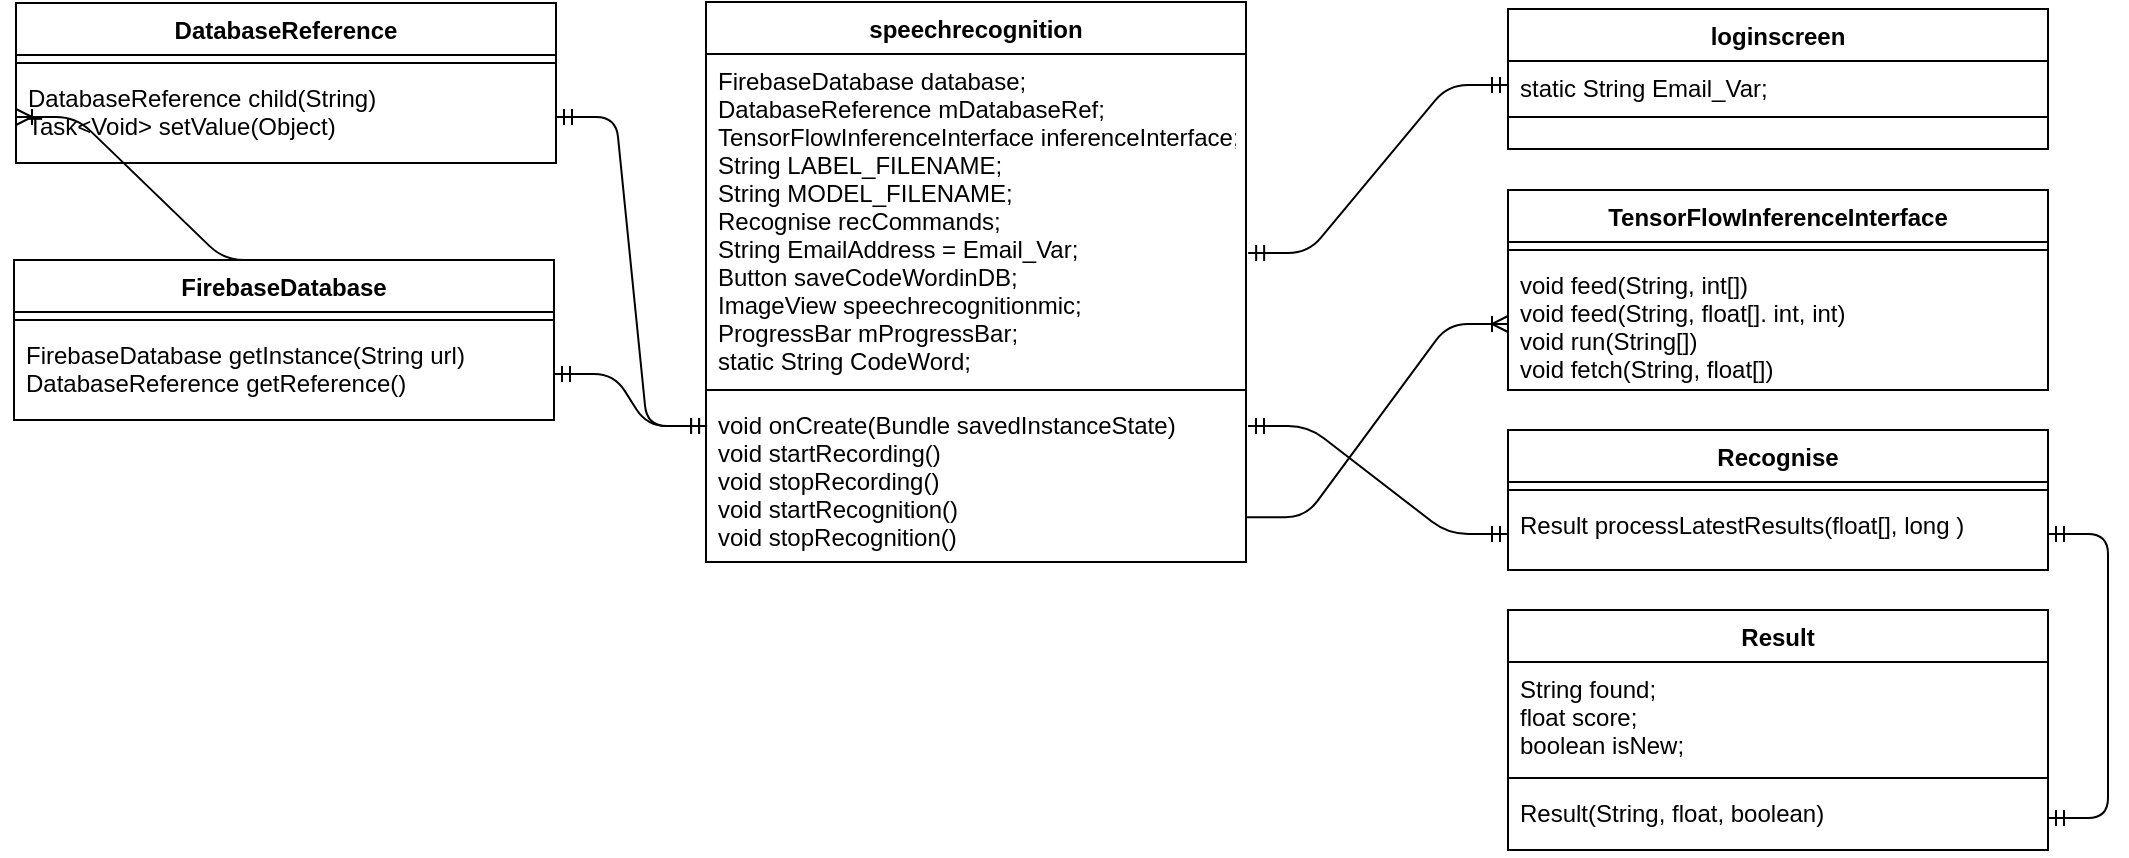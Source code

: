 <mxfile version="10.6.1" type="github"><diagram id="nFE7PELeraREN96mmkqW" name="Page-1"><mxGraphModel dx="1837" dy="582" grid="1" gridSize="10" guides="1" tooltips="1" connect="1" arrows="1" fold="1" page="1" pageScale="1" pageWidth="827" pageHeight="1169" math="0" shadow="0"><root><mxCell id="0"/><mxCell id="1" parent="0"/><mxCell id="w-bZMf6kcNZ6vp8Qcfx1-1" value="speechrecognition" style="swimlane;fontStyle=1;align=center;verticalAlign=top;childLayout=stackLayout;horizontal=1;startSize=26;horizontalStack=0;resizeParent=1;resizeParentMax=0;resizeLast=0;collapsible=1;marginBottom=0;" parent="1" vertex="1"><mxGeometry x="-81" y="60" width="270" height="280" as="geometry"/></mxCell><mxCell id="w-bZMf6kcNZ6vp8Qcfx1-2" value="FirebaseDatabase database;&#10;DatabaseReference mDatabaseRef;&#10;TensorFlowInferenceInterface inferenceInterface;&#10;String LABEL_FILENAME;&#10;String MODEL_FILENAME;&#10;Recognise recCommands;&#10;String EmailAddress = Email_Var;&#10;Button saveCodeWordinDB;&#10;ImageView speechrecognitionmic;&#10;ProgressBar mProgressBar;&#10;static String CodeWord;&#10;" style="text;strokeColor=none;fillColor=none;align=left;verticalAlign=top;spacingLeft=4;spacingRight=4;overflow=hidden;rotatable=0;points=[[0,0.5],[1,0.5]];portConstraint=eastwest;" parent="w-bZMf6kcNZ6vp8Qcfx1-1" vertex="1"><mxGeometry y="26" width="270" height="164" as="geometry"/></mxCell><mxCell id="w-bZMf6kcNZ6vp8Qcfx1-3" value="" style="line;strokeWidth=1;fillColor=none;align=left;verticalAlign=middle;spacingTop=-1;spacingLeft=3;spacingRight=3;rotatable=0;labelPosition=right;points=[];portConstraint=eastwest;" parent="w-bZMf6kcNZ6vp8Qcfx1-1" vertex="1"><mxGeometry y="190" width="270" height="8" as="geometry"/></mxCell><mxCell id="w-bZMf6kcNZ6vp8Qcfx1-4" value="void onCreate(Bundle savedInstanceState)&#10;void startRecording()&#10;void stopRecording()&#10;void startRecognition()&#10;void stopRecognition()&#10;&#10;" style="text;strokeColor=none;fillColor=none;align=left;verticalAlign=top;spacingLeft=4;spacingRight=4;overflow=hidden;rotatable=0;points=[[0,0.5],[1,0.5]];portConstraint=eastwest;" parent="w-bZMf6kcNZ6vp8Qcfx1-1" vertex="1"><mxGeometry y="198" width="270" height="82" as="geometry"/></mxCell><mxCell id="w-bZMf6kcNZ6vp8Qcfx1-8" value="loginscreen" style="swimlane;fontStyle=1;align=center;verticalAlign=top;childLayout=stackLayout;horizontal=1;startSize=26;horizontalStack=0;resizeParent=1;resizeParentMax=0;resizeLast=0;collapsible=1;marginBottom=0;" parent="1" vertex="1"><mxGeometry x="320" y="63.5" width="270" height="70" as="geometry"/></mxCell><mxCell id="w-bZMf6kcNZ6vp8Qcfx1-9" value="static String Email_Var;" style="text;strokeColor=none;fillColor=none;align=left;verticalAlign=top;spacingLeft=4;spacingRight=4;overflow=hidden;rotatable=0;points=[[0,0.5],[1,0.5]];portConstraint=eastwest;" parent="w-bZMf6kcNZ6vp8Qcfx1-8" vertex="1"><mxGeometry y="26" width="270" height="24" as="geometry"/></mxCell><mxCell id="w-bZMf6kcNZ6vp8Qcfx1-10" value="" style="line;strokeWidth=1;fillColor=none;align=left;verticalAlign=middle;spacingTop=-1;spacingLeft=3;spacingRight=3;rotatable=0;labelPosition=right;points=[];portConstraint=eastwest;" parent="w-bZMf6kcNZ6vp8Qcfx1-8" vertex="1"><mxGeometry y="50" width="270" height="8" as="geometry"/></mxCell><mxCell id="w-bZMf6kcNZ6vp8Qcfx1-11" value="&#10;" style="text;strokeColor=none;fillColor=none;align=left;verticalAlign=top;spacingLeft=4;spacingRight=4;overflow=hidden;rotatable=0;points=[[0,0.5],[1,0.5]];portConstraint=eastwest;" parent="w-bZMf6kcNZ6vp8Qcfx1-8" vertex="1"><mxGeometry y="58" width="270" height="12" as="geometry"/></mxCell><mxCell id="w-bZMf6kcNZ6vp8Qcfx1-12" value="DatabaseReference" style="swimlane;fontStyle=1;align=center;verticalAlign=top;childLayout=stackLayout;horizontal=1;startSize=26;horizontalStack=0;resizeParent=1;resizeParentMax=0;resizeLast=0;collapsible=1;marginBottom=0;" parent="1" vertex="1"><mxGeometry x="-426" y="60.5" width="270" height="80" as="geometry"/></mxCell><mxCell id="w-bZMf6kcNZ6vp8Qcfx1-14" value="" style="line;strokeWidth=1;fillColor=none;align=left;verticalAlign=middle;spacingTop=-1;spacingLeft=3;spacingRight=3;rotatable=0;labelPosition=right;points=[];portConstraint=eastwest;" parent="w-bZMf6kcNZ6vp8Qcfx1-12" vertex="1"><mxGeometry y="26" width="270" height="8" as="geometry"/></mxCell><mxCell id="w-bZMf6kcNZ6vp8Qcfx1-15" value="DatabaseReference child(String)&#10;Task&lt;Void&gt; setValue(Object)" style="text;strokeColor=none;fillColor=none;align=left;verticalAlign=top;spacingLeft=4;spacingRight=4;overflow=hidden;rotatable=0;points=[[0,0.5],[1,0.5]];portConstraint=eastwest;" parent="w-bZMf6kcNZ6vp8Qcfx1-12" vertex="1"><mxGeometry y="34" width="270" height="46" as="geometry"/></mxCell><mxCell id="w-bZMf6kcNZ6vp8Qcfx1-16" value="FirebaseDatabase" style="swimlane;fontStyle=1;align=center;verticalAlign=top;childLayout=stackLayout;horizontal=1;startSize=26;horizontalStack=0;resizeParent=1;resizeParentMax=0;resizeLast=0;collapsible=1;marginBottom=0;" parent="1" vertex="1"><mxGeometry x="-427" y="189" width="270" height="80" as="geometry"/></mxCell><mxCell id="w-bZMf6kcNZ6vp8Qcfx1-17" value="" style="line;strokeWidth=1;fillColor=none;align=left;verticalAlign=middle;spacingTop=-1;spacingLeft=3;spacingRight=3;rotatable=0;labelPosition=right;points=[];portConstraint=eastwest;" parent="w-bZMf6kcNZ6vp8Qcfx1-16" vertex="1"><mxGeometry y="26" width="270" height="8" as="geometry"/></mxCell><mxCell id="w-bZMf6kcNZ6vp8Qcfx1-18" value="FirebaseDatabase getInstance(String url)&#10;DatabaseReference getReference()" style="text;strokeColor=none;fillColor=none;align=left;verticalAlign=top;spacingLeft=4;spacingRight=4;overflow=hidden;rotatable=0;points=[[0,0.5],[1,0.5]];portConstraint=eastwest;" parent="w-bZMf6kcNZ6vp8Qcfx1-16" vertex="1"><mxGeometry y="34" width="270" height="46" as="geometry"/></mxCell><mxCell id="w-bZMf6kcNZ6vp8Qcfx1-20" value="TensorFlowInferenceInterface" style="swimlane;fontStyle=1;align=center;verticalAlign=top;childLayout=stackLayout;horizontal=1;startSize=26;horizontalStack=0;resizeParent=1;resizeParentMax=0;resizeLast=0;collapsible=1;marginBottom=0;" parent="1" vertex="1"><mxGeometry x="320" y="154" width="270" height="100" as="geometry"/></mxCell><mxCell id="w-bZMf6kcNZ6vp8Qcfx1-21" value="" style="line;strokeWidth=1;fillColor=none;align=left;verticalAlign=middle;spacingTop=-1;spacingLeft=3;spacingRight=3;rotatable=0;labelPosition=right;points=[];portConstraint=eastwest;" parent="w-bZMf6kcNZ6vp8Qcfx1-20" vertex="1"><mxGeometry y="26" width="270" height="8" as="geometry"/></mxCell><mxCell id="w-bZMf6kcNZ6vp8Qcfx1-22" value="void feed(String, int[])&#10;void feed(String, float[]. int, int)&#10;void run(String[])&#10;void fetch(String, float[])&#10;" style="text;strokeColor=none;fillColor=none;align=left;verticalAlign=top;spacingLeft=4;spacingRight=4;overflow=hidden;rotatable=0;points=[[0,0.5],[1,0.5]];portConstraint=eastwest;" parent="w-bZMf6kcNZ6vp8Qcfx1-20" vertex="1"><mxGeometry y="34" width="270" height="66" as="geometry"/></mxCell><mxCell id="w-bZMf6kcNZ6vp8Qcfx1-31" value="Result" style="swimlane;fontStyle=1;align=center;verticalAlign=top;childLayout=stackLayout;horizontal=1;startSize=26;horizontalStack=0;resizeParent=1;resizeParentMax=0;resizeLast=0;collapsible=1;marginBottom=0;" parent="1" vertex="1"><mxGeometry x="320" y="364" width="270" height="120" as="geometry"/></mxCell><mxCell id="w-bZMf6kcNZ6vp8Qcfx1-32" value="String found;&#10;float score;&#10;boolean isNew;" style="text;strokeColor=none;fillColor=none;align=left;verticalAlign=top;spacingLeft=4;spacingRight=4;overflow=hidden;rotatable=0;points=[[0,0.5],[1,0.5]];portConstraint=eastwest;" parent="w-bZMf6kcNZ6vp8Qcfx1-31" vertex="1"><mxGeometry y="26" width="270" height="54" as="geometry"/></mxCell><mxCell id="w-bZMf6kcNZ6vp8Qcfx1-33" value="" style="line;strokeWidth=1;fillColor=none;align=left;verticalAlign=middle;spacingTop=-1;spacingLeft=3;spacingRight=3;rotatable=0;labelPosition=right;points=[];portConstraint=eastwest;" parent="w-bZMf6kcNZ6vp8Qcfx1-31" vertex="1"><mxGeometry y="80" width="270" height="8" as="geometry"/></mxCell><mxCell id="w-bZMf6kcNZ6vp8Qcfx1-34" value="Result(String, float, boolean)" style="text;strokeColor=none;fillColor=none;align=left;verticalAlign=top;spacingLeft=4;spacingRight=4;overflow=hidden;rotatable=0;points=[[0,0.5],[1,0.5]];portConstraint=eastwest;" parent="w-bZMf6kcNZ6vp8Qcfx1-31" vertex="1"><mxGeometry y="88" width="270" height="32" as="geometry"/></mxCell><mxCell id="w-bZMf6kcNZ6vp8Qcfx1-35" value="" style="edgeStyle=entityRelationEdgeStyle;fontSize=12;html=1;endArrow=ERmandOne;startArrow=ERmandOne;entryX=0;entryY=0.5;entryDx=0;entryDy=0;exitX=1.004;exitY=0.607;exitDx=0;exitDy=0;exitPerimeter=0;" parent="1" source="w-bZMf6kcNZ6vp8Qcfx1-2" target="w-bZMf6kcNZ6vp8Qcfx1-9" edge="1"><mxGeometry width="100" height="100" relative="1" as="geometry"><mxPoint x="380" y="240" as="sourcePoint"/><mxPoint x="480" y="140" as="targetPoint"/></mxGeometry></mxCell><mxCell id="w-bZMf6kcNZ6vp8Qcfx1-38" value="" style="edgeStyle=entityRelationEdgeStyle;fontSize=12;html=1;endArrow=ERoneToMany;exitX=0.999;exitY=0.727;exitDx=0;exitDy=0;entryX=0;entryY=0.5;entryDx=0;entryDy=0;exitPerimeter=0;" parent="1" source="w-bZMf6kcNZ6vp8Qcfx1-4" target="w-bZMf6kcNZ6vp8Qcfx1-22" edge="1"><mxGeometry width="100" height="100" relative="1" as="geometry"><mxPoint x="350" y="400" as="sourcePoint"/><mxPoint x="450" y="300" as="targetPoint"/></mxGeometry></mxCell><mxCell id="w-bZMf6kcNZ6vp8Qcfx1-48" value="" style="edgeStyle=entityRelationEdgeStyle;fontSize=12;html=1;endArrow=ERmandOne;startArrow=ERmandOne;exitX=1;exitY=0.5;exitDx=0;exitDy=0;" parent="1" source="w-bZMf6kcNZ6vp8Qcfx1-25" target="w-bZMf6kcNZ6vp8Qcfx1-34" edge="1"><mxGeometry width="100" height="100" relative="1" as="geometry"><mxPoint x="10" y="690" as="sourcePoint"/><mxPoint x="40" y="864" as="targetPoint"/></mxGeometry></mxCell><mxCell id="w-bZMf6kcNZ6vp8Qcfx1-50" value="" style="edgeStyle=entityRelationEdgeStyle;fontSize=12;html=1;endArrow=ERmandOne;startArrow=ERmandOne;entryX=0;entryY=0.5;entryDx=0;entryDy=0;" parent="1" target="w-bZMf6kcNZ6vp8Qcfx1-25" edge="1"><mxGeometry width="100" height="100" relative="1" as="geometry"><mxPoint x="190" y="272" as="sourcePoint"/><mxPoint x="410" y="380" as="targetPoint"/></mxGeometry></mxCell><mxCell id="w-bZMf6kcNZ6vp8Qcfx1-23" value="Recognise" style="swimlane;fontStyle=1;align=center;verticalAlign=top;childLayout=stackLayout;horizontal=1;startSize=26;horizontalStack=0;resizeParent=1;resizeParentMax=0;resizeLast=0;collapsible=1;marginBottom=0;" parent="1" vertex="1"><mxGeometry x="320" y="274" width="270" height="70" as="geometry"/></mxCell><mxCell id="w-bZMf6kcNZ6vp8Qcfx1-24" value="" style="line;strokeWidth=1;fillColor=none;align=left;verticalAlign=middle;spacingTop=-1;spacingLeft=3;spacingRight=3;rotatable=0;labelPosition=right;points=[];portConstraint=eastwest;" parent="w-bZMf6kcNZ6vp8Qcfx1-23" vertex="1"><mxGeometry y="26" width="270" height="8" as="geometry"/></mxCell><mxCell id="w-bZMf6kcNZ6vp8Qcfx1-25" value="Result processLatestResults(float[], long )" style="text;strokeColor=none;fillColor=none;align=left;verticalAlign=top;spacingLeft=4;spacingRight=4;overflow=hidden;rotatable=0;points=[[0,0.5],[1,0.5]];portConstraint=eastwest;" parent="w-bZMf6kcNZ6vp8Qcfx1-23" vertex="1"><mxGeometry y="34" width="270" height="36" as="geometry"/></mxCell><mxCell id="w-bZMf6kcNZ6vp8Qcfx1-55" value="" style="edgeStyle=entityRelationEdgeStyle;fontSize=12;html=1;endArrow=ERmandOne;startArrow=ERmandOne;exitX=1;exitY=0.5;exitDx=0;exitDy=0;entryX=0.002;entryY=0.171;entryDx=0;entryDy=0;entryPerimeter=0;" parent="1" source="w-bZMf6kcNZ6vp8Qcfx1-18" target="w-bZMf6kcNZ6vp8Qcfx1-4" edge="1"><mxGeometry width="100" height="100" relative="1" as="geometry"><mxPoint x="-144" y="245" as="sourcePoint"/><mxPoint x="-83" y="296" as="targetPoint"/></mxGeometry></mxCell><mxCell id="w-bZMf6kcNZ6vp8Qcfx1-57" value="" style="edgeStyle=entityRelationEdgeStyle;fontSize=12;html=1;endArrow=ERmandOne;startArrow=ERmandOne;entryX=0.002;entryY=0.171;entryDx=0;entryDy=0;exitX=1;exitY=0.5;exitDx=0;exitDy=0;entryPerimeter=0;" parent="1" source="w-bZMf6kcNZ6vp8Qcfx1-15" target="w-bZMf6kcNZ6vp8Qcfx1-4" edge="1"><mxGeometry width="100" height="100" relative="1" as="geometry"><mxPoint x="-260" y="410" as="sourcePoint"/><mxPoint x="-160" y="310" as="targetPoint"/></mxGeometry></mxCell><mxCell id="w-bZMf6kcNZ6vp8Qcfx1-58" value="" style="edgeStyle=entityRelationEdgeStyle;fontSize=12;html=1;endArrow=ERoneToMany;entryX=0;entryY=0.5;entryDx=0;entryDy=0;exitX=0.5;exitY=0;exitDx=0;exitDy=0;" parent="1" source="w-bZMf6kcNZ6vp8Qcfx1-16" target="w-bZMf6kcNZ6vp8Qcfx1-15" edge="1"><mxGeometry width="100" height="100" relative="1" as="geometry"><mxPoint x="-490" y="119" as="sourcePoint"/><mxPoint x="-150" y="290" as="targetPoint"/></mxGeometry></mxCell></root></mxGraphModel></diagram></mxfile>